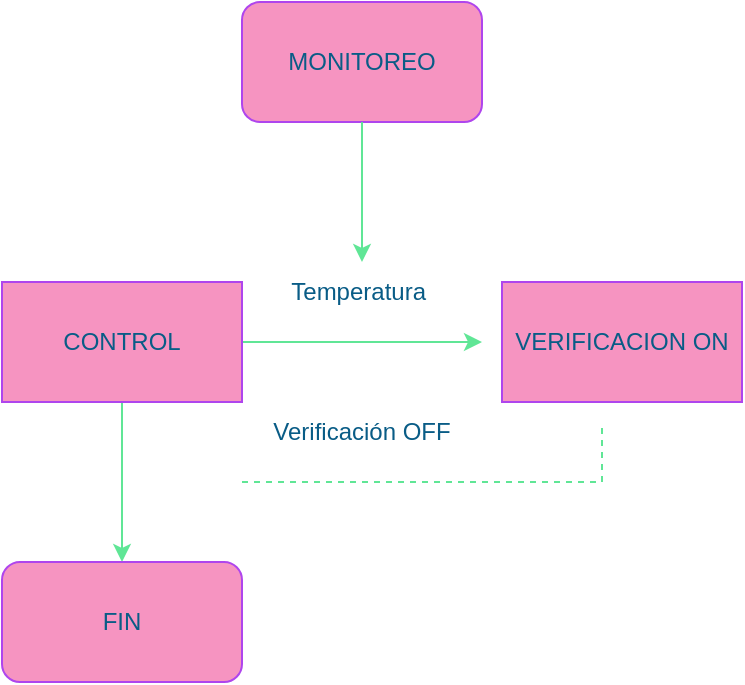 <mxfile version="21.6.3" type="github">
  <diagram name="Página-1" id="V9i8mn_TZ9NWv9EqF-xY">
    <mxGraphModel dx="1120" dy="482" grid="1" gridSize="10" guides="1" tooltips="1" connect="1" arrows="1" fold="1" page="1" pageScale="1" pageWidth="827" pageHeight="1169" math="0" shadow="0">
      <root>
        <mxCell id="0" />
        <mxCell id="1" parent="0" />
        <mxCell id="aXVy0-sg0bezHS9OPoUj-3" value="MONITOREO" style="rounded=1;whiteSpace=wrap;html=1;labelBackgroundColor=none;fillColor=#F694C1;strokeColor=#AF45ED;fontColor=#095C86;" vertex="1" parent="1">
          <mxGeometry x="360" y="40" width="120" height="60" as="geometry" />
        </mxCell>
        <mxCell id="aXVy0-sg0bezHS9OPoUj-4" value="" style="endArrow=classic;html=1;rounded=0;exitX=0.5;exitY=1;exitDx=0;exitDy=0;labelBackgroundColor=none;strokeColor=#60E696;fontColor=default;" edge="1" parent="1" source="aXVy0-sg0bezHS9OPoUj-3">
          <mxGeometry width="50" height="50" relative="1" as="geometry">
            <mxPoint x="419.5" y="150" as="sourcePoint" />
            <mxPoint x="420" y="170" as="targetPoint" />
          </mxGeometry>
        </mxCell>
        <mxCell id="aXVy0-sg0bezHS9OPoUj-8" value="" style="endArrow=classic;html=1;rounded=0;labelBackgroundColor=none;strokeColor=#60E696;fontColor=default;" edge="1" parent="1">
          <mxGeometry width="50" height="50" relative="1" as="geometry">
            <mxPoint x="360" y="210" as="sourcePoint" />
            <mxPoint x="480" y="210" as="targetPoint" />
          </mxGeometry>
        </mxCell>
        <mxCell id="aXVy0-sg0bezHS9OPoUj-9" value="Temperatura&amp;nbsp;" style="text;html=1;strokeColor=none;fillColor=none;align=center;verticalAlign=middle;whiteSpace=wrap;rounded=0;labelBackgroundColor=none;fontColor=#095C86;" vertex="1" parent="1">
          <mxGeometry x="350" y="170" width="140" height="30" as="geometry" />
        </mxCell>
        <mxCell id="aXVy0-sg0bezHS9OPoUj-12" value="VERIFICACION ON" style="rounded=0;whiteSpace=wrap;html=1;labelBackgroundColor=none;fillColor=#F694C1;strokeColor=#AF45ED;fontColor=#095C86;" vertex="1" parent="1">
          <mxGeometry x="490" y="180" width="120" height="60" as="geometry" />
        </mxCell>
        <mxCell id="aXVy0-sg0bezHS9OPoUj-24" style="edgeStyle=orthogonalEdgeStyle;rounded=0;orthogonalLoop=1;jettySize=auto;html=1;labelBackgroundColor=none;strokeColor=#60E696;fontColor=default;" edge="1" parent="1" source="aXVy0-sg0bezHS9OPoUj-13">
          <mxGeometry relative="1" as="geometry">
            <mxPoint x="300" y="320" as="targetPoint" />
          </mxGeometry>
        </mxCell>
        <mxCell id="aXVy0-sg0bezHS9OPoUj-13" value="CONTROL" style="rounded=0;whiteSpace=wrap;html=1;labelBackgroundColor=none;fillColor=#F694C1;strokeColor=#AF45ED;fontColor=#095C86;" vertex="1" parent="1">
          <mxGeometry x="240" y="180" width="120" height="60" as="geometry" />
        </mxCell>
        <mxCell id="aXVy0-sg0bezHS9OPoUj-15" value="" style="endArrow=none;dashed=1;html=1;rounded=0;labelBackgroundColor=none;strokeColor=#60E696;fontColor=default;" edge="1" parent="1">
          <mxGeometry width="50" height="50" relative="1" as="geometry">
            <mxPoint x="360" y="280" as="sourcePoint" />
            <mxPoint x="540" y="280" as="targetPoint" />
          </mxGeometry>
        </mxCell>
        <mxCell id="aXVy0-sg0bezHS9OPoUj-17" value="Verificación OFF" style="text;html=1;strokeColor=none;fillColor=none;align=center;verticalAlign=middle;whiteSpace=wrap;rounded=0;labelBackgroundColor=none;fontColor=#095C86;" vertex="1" parent="1">
          <mxGeometry x="360" y="240" width="120" height="30" as="geometry" />
        </mxCell>
        <mxCell id="aXVy0-sg0bezHS9OPoUj-19" value="" style="endArrow=none;dashed=1;html=1;rounded=0;labelBackgroundColor=none;strokeColor=#60E696;fontColor=default;" edge="1" parent="1">
          <mxGeometry width="50" height="50" relative="1" as="geometry">
            <mxPoint x="540" y="280" as="sourcePoint" />
            <mxPoint x="540" y="250" as="targetPoint" />
          </mxGeometry>
        </mxCell>
        <mxCell id="aXVy0-sg0bezHS9OPoUj-25" value="FIN" style="rounded=1;whiteSpace=wrap;html=1;labelBackgroundColor=none;fillColor=#F694C1;strokeColor=#AF45ED;fontColor=#095C86;" vertex="1" parent="1">
          <mxGeometry x="240" y="320" width="120" height="60" as="geometry" />
        </mxCell>
      </root>
    </mxGraphModel>
  </diagram>
</mxfile>
